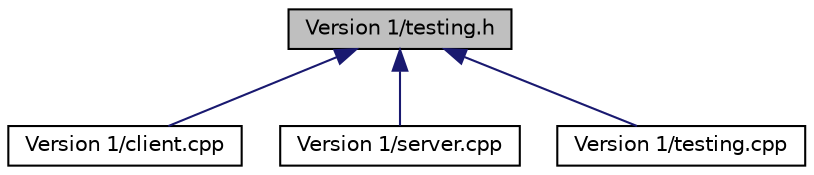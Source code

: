 digraph "Version 1/testing.h"
{
 // LATEX_PDF_SIZE
  edge [fontname="Helvetica",fontsize="10",labelfontname="Helvetica",labelfontsize="10"];
  node [fontname="Helvetica",fontsize="10",shape=record];
  Node1 [label="Version 1/testing.h",height=0.2,width=0.4,color="black", fillcolor="grey75", style="filled", fontcolor="black",tooltip=" "];
  Node1 -> Node2 [dir="back",color="midnightblue",fontsize="10",style="solid",fontname="Helvetica"];
  Node2 [label="Version 1/client.cpp",height=0.2,width=0.4,color="black", fillcolor="white", style="filled",URL="$_version_011_2client_8cpp.html",tooltip=" "];
  Node1 -> Node3 [dir="back",color="midnightblue",fontsize="10",style="solid",fontname="Helvetica"];
  Node3 [label="Version 1/server.cpp",height=0.2,width=0.4,color="black", fillcolor="white", style="filled",URL="$_version_011_2server_8cpp.html",tooltip=" "];
  Node1 -> Node4 [dir="back",color="midnightblue",fontsize="10",style="solid",fontname="Helvetica"];
  Node4 [label="Version 1/testing.cpp",height=0.2,width=0.4,color="black", fillcolor="white", style="filled",URL="$_version_011_2testing_8cpp.html",tooltip=" "];
}
